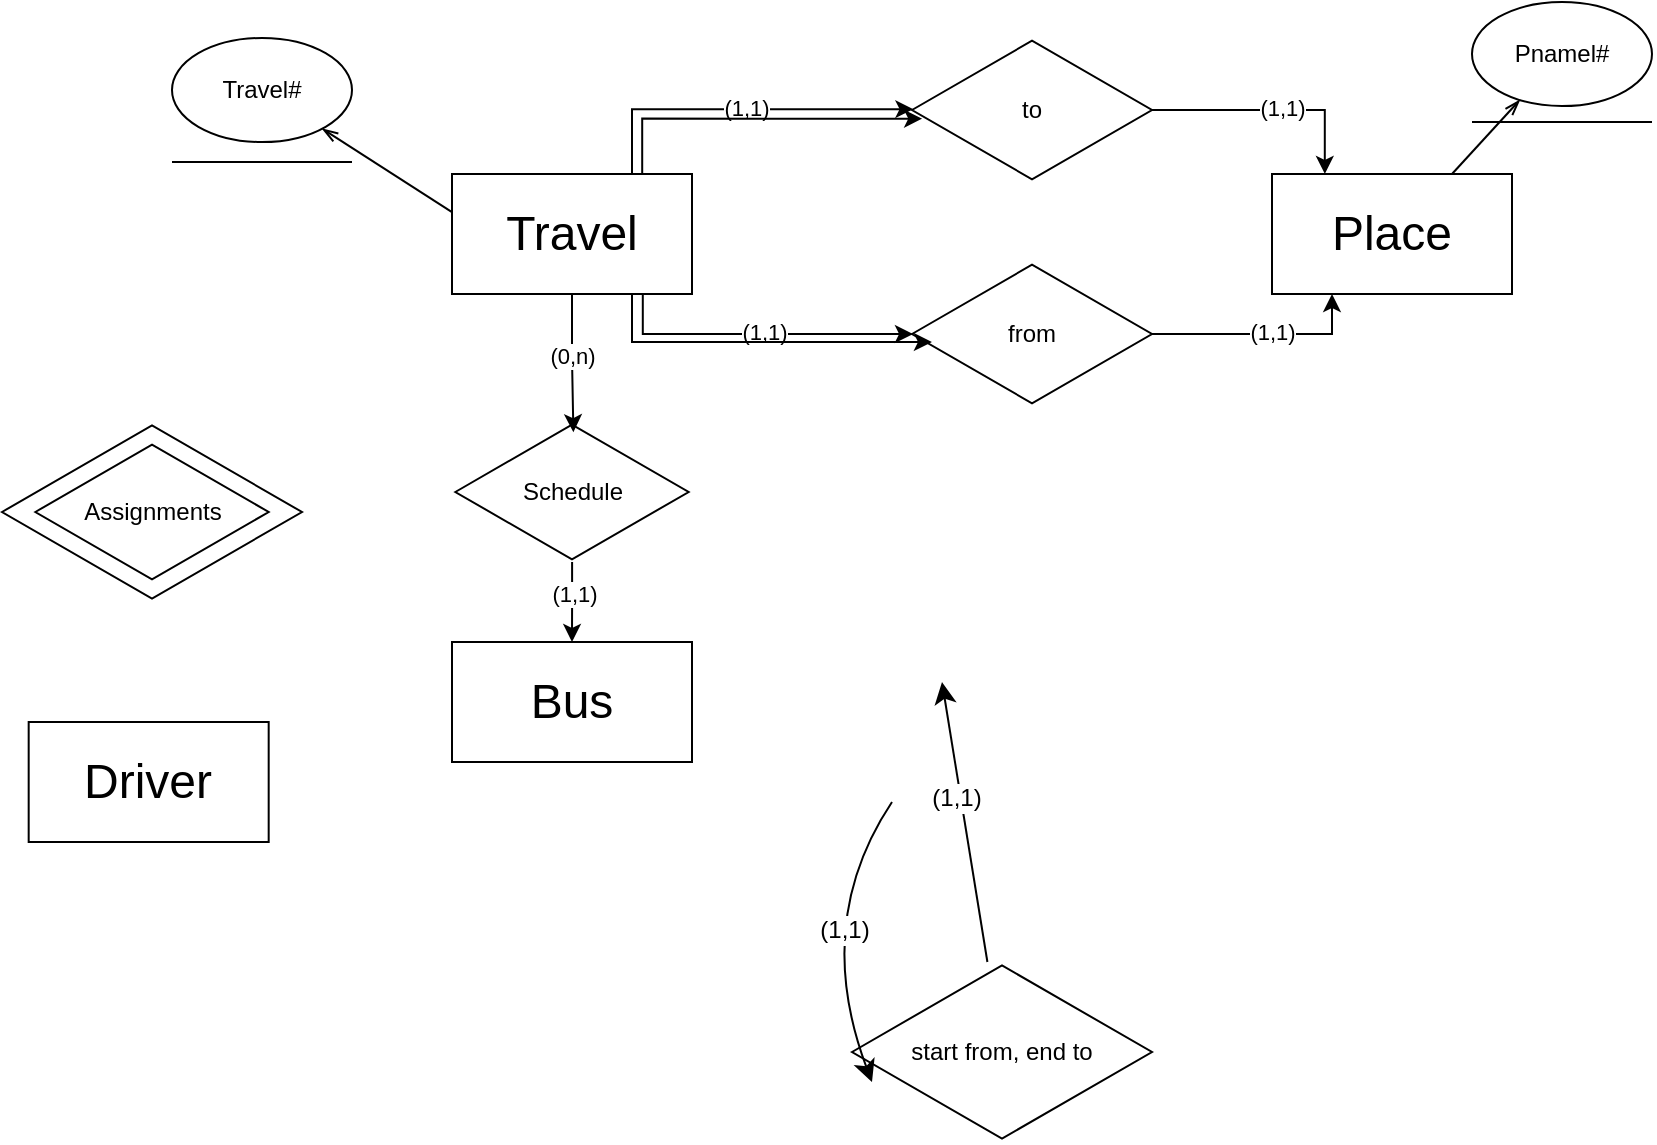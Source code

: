 <mxfile version="24.7.17">
  <diagram id="R2lEEEUBdFMjLlhIrx00" name="Page-1">
    <mxGraphModel dx="1687" dy="432" grid="1" gridSize="10" guides="1" tooltips="1" connect="1" arrows="1" fold="1" page="1" pageScale="1" pageWidth="850" pageHeight="1100" math="0" shadow="0" extFonts="Permanent Marker^https://fonts.googleapis.com/css?family=Permanent+Marker">
      <root>
        <mxCell id="0" />
        <mxCell id="1" parent="0" />
        <mxCell id="Q6qRyV9ecPWHqQBfBkKl-2" value="&lt;font style=&quot;font-size: 24px;&quot;&gt;Bus&lt;/font&gt;" style="rounded=0;whiteSpace=wrap;html=1;" parent="1" vertex="1">
          <mxGeometry x="190" y="360" width="120" height="60" as="geometry" />
        </mxCell>
        <mxCell id="Q6qRyV9ecPWHqQBfBkKl-4" style="edgeStyle=none;curved=1;rounded=0;orthogonalLoop=1;jettySize=auto;html=1;fontSize=12;startSize=8;endSize=8;" parent="1" source="Q6qRyV9ecPWHqQBfBkKl-3" edge="1">
          <mxGeometry relative="1" as="geometry">
            <mxPoint x="435" y="380" as="targetPoint" />
          </mxGeometry>
        </mxCell>
        <mxCell id="Q6qRyV9ecPWHqQBfBkKl-6" value="(1,1)" style="edgeLabel;html=1;align=center;verticalAlign=middle;resizable=0;points=[];fontSize=12;" parent="Q6qRyV9ecPWHqQBfBkKl-4" vertex="1" connectable="0">
          <mxGeometry x="0.174" y="3" relative="1" as="geometry">
            <mxPoint as="offset" />
          </mxGeometry>
        </mxCell>
        <mxCell id="Q6qRyV9ecPWHqQBfBkKl-3" value="start from, end to" style="html=1;whiteSpace=wrap;aspect=fixed;shape=isoRectangle;" parent="1" vertex="1">
          <mxGeometry x="390" y="520" width="150" height="90" as="geometry" />
        </mxCell>
        <mxCell id="Q6qRyV9ecPWHqQBfBkKl-5" style="edgeStyle=none;curved=1;rounded=0;orthogonalLoop=1;jettySize=auto;html=1;entryX=0;entryY=0.556;entryDx=0;entryDy=0;entryPerimeter=0;fontSize=12;startSize=8;endSize=8;" parent="1" edge="1">
          <mxGeometry relative="1" as="geometry">
            <Array as="points">
              <mxPoint x="370" y="500" />
            </Array>
            <mxPoint x="410" y="440" as="sourcePoint" />
            <mxPoint x="400" y="580.04" as="targetPoint" />
          </mxGeometry>
        </mxCell>
        <mxCell id="Q6qRyV9ecPWHqQBfBkKl-7" value="&lt;span style=&quot;color: rgba(0, 0, 0, 0); font-family: monospace; font-size: 0px; text-align: start; background-color: rgb(251, 251, 251);&quot;&gt;%3CmxGraphModel%3E%3Croot%3E%3CmxCell%20id%3D%220%22%2F%3E%3CmxCell%20id%3D%221%22%20parent%3D%220%22%2F%3E%3CmxCell%20id%3D%222%22%20value%3D%22(1%2C1)%22%20style%3D%22edgeLabel%3Bhtml%3D1%3Balign%3Dcenter%3BverticalAlign%3Dmiddle%3Bresizable%3D0%3Bpoints%3D%5B%5D%3BfontSize%3D12%3B%22%20vertex%3D%221%22%20connectable%3D%220%22%20parent%3D%221%22%3E%3CmxGeometry%20x%3D%22422%22%20y%3D%22284.722%22%20as%3D%22geometry%22%2F%3E%3C%2FmxCell%3E%3C%2Froot%3E%3C%2FmxGraphModel%3E&lt;/span&gt;" style="edgeLabel;html=1;align=center;verticalAlign=middle;resizable=0;points=[];fontSize=12;" parent="Q6qRyV9ecPWHqQBfBkKl-5" vertex="1" connectable="0">
          <mxGeometry x="0.01" y="14" relative="1" as="geometry">
            <mxPoint as="offset" />
          </mxGeometry>
        </mxCell>
        <mxCell id="Q6qRyV9ecPWHqQBfBkKl-8" value="(1,1)" style="edgeLabel;html=1;align=center;verticalAlign=middle;resizable=0;points=[];fontSize=12;" parent="Q6qRyV9ecPWHqQBfBkKl-5" vertex="1" connectable="0">
          <mxGeometry x="0.028" y="13" relative="1" as="geometry">
            <mxPoint as="offset" />
          </mxGeometry>
        </mxCell>
        <mxCell id="pQ-vHAQgVDKTROBDgzvo-1" value="&lt;font style=&quot;font-size: 24px;&quot;&gt;Travel&lt;/font&gt;" style="rounded=0;whiteSpace=wrap;html=1;" vertex="1" parent="1">
          <mxGeometry x="190" y="126" width="120" height="60" as="geometry" />
        </mxCell>
        <mxCell id="pQ-vHAQgVDKTROBDgzvo-2" value="&lt;font style=&quot;font-size: 24px;&quot;&gt;Place&lt;/font&gt;" style="rounded=0;whiteSpace=wrap;html=1;" vertex="1" parent="1">
          <mxGeometry x="600" y="126" width="120" height="60" as="geometry" />
        </mxCell>
        <mxCell id="pQ-vHAQgVDKTROBDgzvo-3" value="&lt;font style=&quot;font-size: 24px;&quot;&gt;Driver&lt;/font&gt;" style="rounded=0;whiteSpace=wrap;html=1;" vertex="1" parent="1">
          <mxGeometry x="-21.66" y="400" width="120" height="60" as="geometry" />
        </mxCell>
        <mxCell id="pQ-vHAQgVDKTROBDgzvo-5" style="edgeStyle=orthogonalEdgeStyle;rounded=0;orthogonalLoop=1;jettySize=auto;html=1;entryX=0.25;entryY=1;entryDx=0;entryDy=0;" edge="1" parent="1" source="pQ-vHAQgVDKTROBDgzvo-4" target="pQ-vHAQgVDKTROBDgzvo-2">
          <mxGeometry relative="1" as="geometry" />
        </mxCell>
        <mxCell id="pQ-vHAQgVDKTROBDgzvo-8" value="(1,1)" style="edgeLabel;html=1;align=center;verticalAlign=middle;resizable=0;points=[];" vertex="1" connectable="0" parent="pQ-vHAQgVDKTROBDgzvo-5">
          <mxGeometry x="0.09" y="1" relative="1" as="geometry">
            <mxPoint as="offset" />
          </mxGeometry>
        </mxCell>
        <mxCell id="pQ-vHAQgVDKTROBDgzvo-4" value="from" style="html=1;whiteSpace=wrap;aspect=fixed;shape=isoRectangle;" vertex="1" parent="1">
          <mxGeometry x="420" y="170" width="120" height="72" as="geometry" />
        </mxCell>
        <mxCell id="pQ-vHAQgVDKTROBDgzvo-6" style="edgeStyle=orthogonalEdgeStyle;rounded=0;orthogonalLoop=1;jettySize=auto;html=1;entryX=0.004;entryY=0.509;entryDx=0;entryDy=0;entryPerimeter=0;exitX=0.795;exitY=0.995;exitDx=0;exitDy=0;exitPerimeter=0;" edge="1" parent="1" source="pQ-vHAQgVDKTROBDgzvo-1" target="pQ-vHAQgVDKTROBDgzvo-4">
          <mxGeometry relative="1" as="geometry">
            <Array as="points">
              <mxPoint x="285" y="206" />
              <mxPoint x="421" y="206" />
            </Array>
          </mxGeometry>
        </mxCell>
        <mxCell id="pQ-vHAQgVDKTROBDgzvo-7" value="(1,1)" style="edgeLabel;html=1;align=center;verticalAlign=middle;resizable=0;points=[];" vertex="1" connectable="0" parent="pQ-vHAQgVDKTROBDgzvo-6">
          <mxGeometry x="0.03" y="1" relative="1" as="geometry">
            <mxPoint as="offset" />
          </mxGeometry>
        </mxCell>
        <mxCell id="pQ-vHAQgVDKTROBDgzvo-9" style="edgeStyle=orthogonalEdgeStyle;rounded=0;orthogonalLoop=1;jettySize=auto;html=1;entryX=0.083;entryY=0.556;entryDx=0;entryDy=0;entryPerimeter=0;exitX=0.75;exitY=1;exitDx=0;exitDy=0;" edge="1" parent="1" source="pQ-vHAQgVDKTROBDgzvo-1" target="pQ-vHAQgVDKTROBDgzvo-4">
          <mxGeometry relative="1" as="geometry">
            <mxPoint x="310" y="166" as="sourcePoint" />
            <mxPoint x="421" y="166" as="targetPoint" />
            <Array as="points">
              <mxPoint x="280" y="210" />
            </Array>
          </mxGeometry>
        </mxCell>
        <mxCell id="pQ-vHAQgVDKTROBDgzvo-14" style="edgeStyle=orthogonalEdgeStyle;rounded=0;orthogonalLoop=1;jettySize=auto;html=1;entryX=0.22;entryY=-0.001;entryDx=0;entryDy=0;entryPerimeter=0;" edge="1" parent="1" source="pQ-vHAQgVDKTROBDgzvo-16" target="pQ-vHAQgVDKTROBDgzvo-2">
          <mxGeometry relative="1" as="geometry">
            <mxPoint x="600" y="84" as="targetPoint" />
          </mxGeometry>
        </mxCell>
        <mxCell id="pQ-vHAQgVDKTROBDgzvo-15" value="(1,1)" style="edgeLabel;html=1;align=center;verticalAlign=middle;resizable=0;points=[];" vertex="1" connectable="0" parent="pQ-vHAQgVDKTROBDgzvo-14">
          <mxGeometry x="0.09" y="1" relative="1" as="geometry">
            <mxPoint as="offset" />
          </mxGeometry>
        </mxCell>
        <mxCell id="pQ-vHAQgVDKTROBDgzvo-16" value="to" style="html=1;whiteSpace=wrap;aspect=fixed;shape=isoRectangle;" vertex="1" parent="1">
          <mxGeometry x="420" y="58" width="120" height="72" as="geometry" />
        </mxCell>
        <mxCell id="pQ-vHAQgVDKTROBDgzvo-17" style="edgeStyle=orthogonalEdgeStyle;rounded=0;orthogonalLoop=1;jettySize=auto;html=1;entryX=0.006;entryY=0.494;entryDx=0;entryDy=0;entryPerimeter=0;exitX=0.75;exitY=0;exitDx=0;exitDy=0;" edge="1" parent="1" target="pQ-vHAQgVDKTROBDgzvo-16" source="pQ-vHAQgVDKTROBDgzvo-1">
          <mxGeometry relative="1" as="geometry">
            <mxPoint x="280" y="85" as="sourcePoint" />
          </mxGeometry>
        </mxCell>
        <mxCell id="pQ-vHAQgVDKTROBDgzvo-18" value="(1,1)" style="edgeLabel;html=1;align=center;verticalAlign=middle;resizable=0;points=[];" vertex="1" connectable="0" parent="pQ-vHAQgVDKTROBDgzvo-17">
          <mxGeometry x="0.03" y="1" relative="1" as="geometry">
            <mxPoint as="offset" />
          </mxGeometry>
        </mxCell>
        <mxCell id="pQ-vHAQgVDKTROBDgzvo-19" style="edgeStyle=orthogonalEdgeStyle;rounded=0;orthogonalLoop=1;jettySize=auto;html=1;entryX=0.083;entryY=0.556;entryDx=0;entryDy=0;entryPerimeter=0;exitX=0.824;exitY=-0.005;exitDx=0;exitDy=0;exitPerimeter=0;" edge="1" parent="1">
          <mxGeometry relative="1" as="geometry">
            <mxPoint x="284" y="126.0" as="sourcePoint" />
            <mxPoint x="425.08" y="98.332" as="targetPoint" />
            <Array as="points">
              <mxPoint x="285.12" y="126.3" />
              <mxPoint x="285.12" y="98.3" />
            </Array>
          </mxGeometry>
        </mxCell>
        <mxCell id="pQ-vHAQgVDKTROBDgzvo-20" value="Travel#" style="ellipse;whiteSpace=wrap;html=1;" vertex="1" parent="1">
          <mxGeometry x="50" y="58" width="90" height="52" as="geometry" />
        </mxCell>
        <mxCell id="pQ-vHAQgVDKTROBDgzvo-21" style="rounded=0;orthogonalLoop=1;jettySize=auto;html=1;entryX=0;entryY=0.317;entryDx=0;entryDy=0;entryPerimeter=0;endArrow=none;endFill=0;startArrow=openThin;startFill=0;" edge="1" parent="1" source="pQ-vHAQgVDKTROBDgzvo-20" target="pQ-vHAQgVDKTROBDgzvo-1">
          <mxGeometry relative="1" as="geometry" />
        </mxCell>
        <mxCell id="pQ-vHAQgVDKTROBDgzvo-22" value="Pnamel#" style="ellipse;whiteSpace=wrap;html=1;" vertex="1" parent="1">
          <mxGeometry x="700" y="40" width="90" height="52" as="geometry" />
        </mxCell>
        <mxCell id="pQ-vHAQgVDKTROBDgzvo-23" style="rounded=0;orthogonalLoop=1;jettySize=auto;html=1;entryX=0.75;entryY=0;entryDx=0;entryDy=0;endArrow=none;endFill=0;startArrow=openThin;startFill=0;" edge="1" parent="1" source="pQ-vHAQgVDKTROBDgzvo-22" target="pQ-vHAQgVDKTROBDgzvo-2">
          <mxGeometry relative="1" as="geometry">
            <mxPoint x="810" y="110" as="targetPoint" />
          </mxGeometry>
        </mxCell>
        <mxCell id="pQ-vHAQgVDKTROBDgzvo-24" value="" style="endArrow=none;html=1;rounded=0;" edge="1" parent="1">
          <mxGeometry width="50" height="50" relative="1" as="geometry">
            <mxPoint x="700" y="100" as="sourcePoint" />
            <mxPoint x="790" y="100" as="targetPoint" />
          </mxGeometry>
        </mxCell>
        <mxCell id="pQ-vHAQgVDKTROBDgzvo-25" value="" style="endArrow=none;html=1;rounded=0;" edge="1" parent="1">
          <mxGeometry width="50" height="50" relative="1" as="geometry">
            <mxPoint x="50" y="120" as="sourcePoint" />
            <mxPoint x="140" y="120" as="targetPoint" />
          </mxGeometry>
        </mxCell>
        <mxCell id="pQ-vHAQgVDKTROBDgzvo-26" value="" style="html=1;whiteSpace=wrap;aspect=fixed;shape=isoRectangle;" vertex="1" parent="1">
          <mxGeometry x="-35" y="250" width="150" height="90" as="geometry" />
        </mxCell>
        <mxCell id="pQ-vHAQgVDKTROBDgzvo-27" value="Assignments" style="html=1;whiteSpace=wrap;aspect=fixed;shape=isoRectangle;" vertex="1" parent="1">
          <mxGeometry x="-18.33" y="260" width="116.67" height="70" as="geometry" />
        </mxCell>
        <mxCell id="pQ-vHAQgVDKTROBDgzvo-29" style="edgeStyle=orthogonalEdgeStyle;rounded=0;orthogonalLoop=1;jettySize=auto;html=1;entryX=0.5;entryY=0;entryDx=0;entryDy=0;" edge="1" parent="1" source="pQ-vHAQgVDKTROBDgzvo-28" target="Q6qRyV9ecPWHqQBfBkKl-2">
          <mxGeometry relative="1" as="geometry" />
        </mxCell>
        <mxCell id="pQ-vHAQgVDKTROBDgzvo-32" value="(1,1)" style="edgeLabel;html=1;align=center;verticalAlign=middle;resizable=0;points=[];" vertex="1" connectable="0" parent="pQ-vHAQgVDKTROBDgzvo-29">
          <mxGeometry x="-0.195" y="1" relative="1" as="geometry">
            <mxPoint as="offset" />
          </mxGeometry>
        </mxCell>
        <mxCell id="pQ-vHAQgVDKTROBDgzvo-28" value="Schedule" style="html=1;whiteSpace=wrap;aspect=fixed;shape=isoRectangle;" vertex="1" parent="1">
          <mxGeometry x="191.66" y="250" width="116.67" height="70" as="geometry" />
        </mxCell>
        <mxCell id="pQ-vHAQgVDKTROBDgzvo-30" style="edgeStyle=orthogonalEdgeStyle;rounded=0;orthogonalLoop=1;jettySize=auto;html=1;entryX=0.506;entryY=0.073;entryDx=0;entryDy=0;entryPerimeter=0;" edge="1" parent="1" source="pQ-vHAQgVDKTROBDgzvo-1" target="pQ-vHAQgVDKTROBDgzvo-28">
          <mxGeometry relative="1" as="geometry" />
        </mxCell>
        <mxCell id="pQ-vHAQgVDKTROBDgzvo-31" value="(0,n)" style="edgeLabel;html=1;align=center;verticalAlign=middle;resizable=0;points=[];" vertex="1" connectable="0" parent="pQ-vHAQgVDKTROBDgzvo-30">
          <mxGeometry x="-0.105" relative="1" as="geometry">
            <mxPoint as="offset" />
          </mxGeometry>
        </mxCell>
      </root>
    </mxGraphModel>
  </diagram>
</mxfile>
